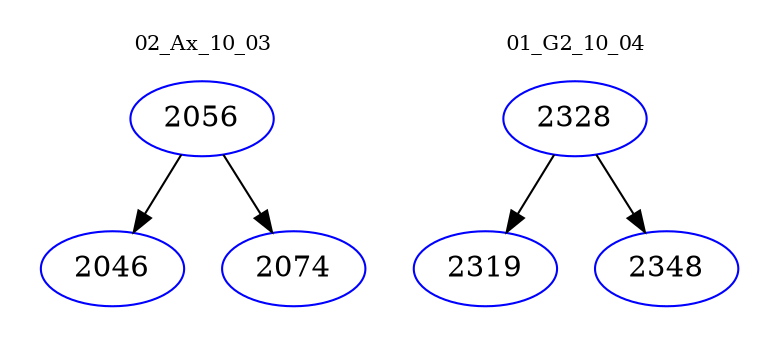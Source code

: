 digraph{
subgraph cluster_0 {
color = white
label = "02_Ax_10_03";
fontsize=10;
T0_2056 [label="2056", color="blue"]
T0_2056 -> T0_2046 [color="black"]
T0_2046 [label="2046", color="blue"]
T0_2056 -> T0_2074 [color="black"]
T0_2074 [label="2074", color="blue"]
}
subgraph cluster_1 {
color = white
label = "01_G2_10_04";
fontsize=10;
T1_2328 [label="2328", color="blue"]
T1_2328 -> T1_2319 [color="black"]
T1_2319 [label="2319", color="blue"]
T1_2328 -> T1_2348 [color="black"]
T1_2348 [label="2348", color="blue"]
}
}
